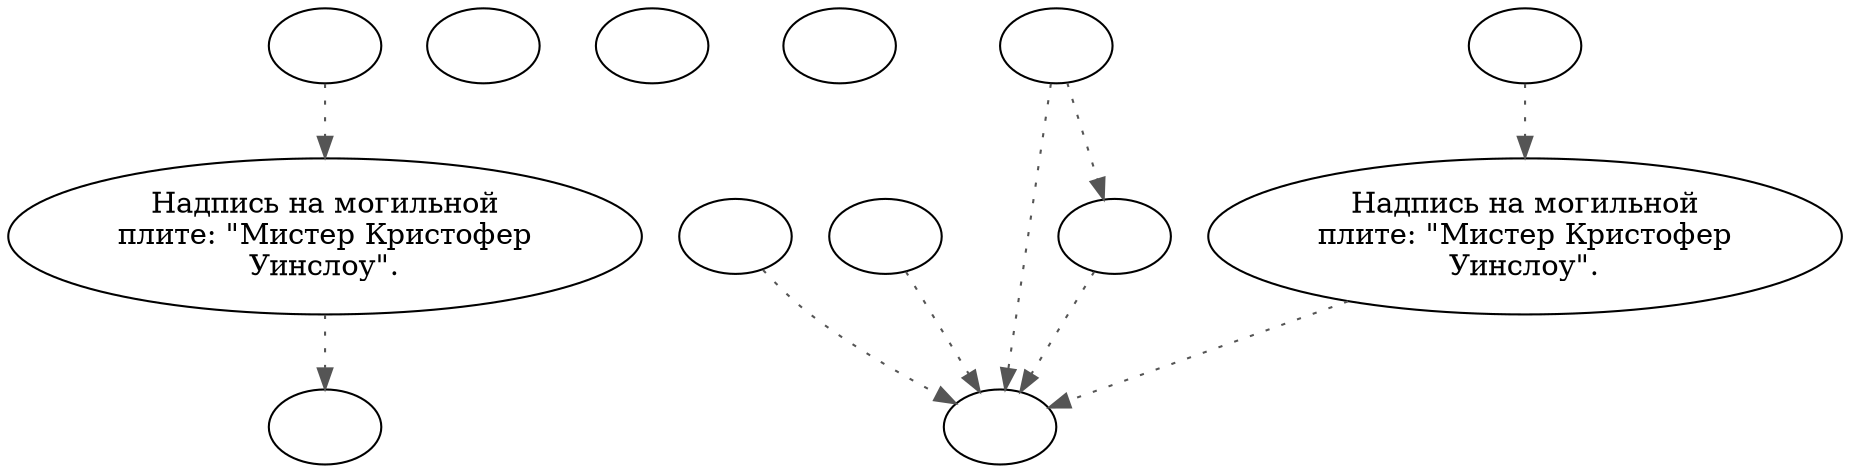 digraph diDadGrv {
  "grave_description_proc" [style=filled       fillcolor="#FFFFFF"       color="#000000"]
  "grave_description_proc" -> "def_description_p_proc" [style=dotted color="#555555"]
  "grave_description_proc" [label="Надпись на могильной\nплите: \"Мистер Кристофер\nУинслоу\"."]
  "description_p_proc" [style=filled       fillcolor="#FFFFFF"       color="#000000"]
  "description_p_proc" -> "grave_description_proc" [style=dotted color="#555555"]
  "description_p_proc" [label=""]
  "start" [style=filled       fillcolor="#FFFFFF"       color="#000000"]
  "start" [label=""]
  "look_at_p_proc" [style=filled       fillcolor="#FFFFFF"       color="#000000"]
  "look_at_p_proc" [label=""]
  "def_description_p_proc" [style=filled       fillcolor="#FFFFFF"       color="#000000"]
  "def_description_p_proc" [label=""]
  "map_enter_p_proc" [style=filled       fillcolor="#FFFFFF"       color="#000000"]
  "map_enter_p_proc" [label=""]
  "use_p_proc" [style=filled       fillcolor="#FFFFFF"       color="#000000"]
  "use_p_proc" -> "Explode_Grave" [style=dotted color="#555555"]
  "use_p_proc" [label=""]
  "pickup_p_proc" [style=filled       fillcolor="#FFFFFF"       color="#000000"]
  "pickup_p_proc" -> "Explode_Grave" [style=dotted color="#555555"]
  "pickup_p_proc" [label=""]
  "use_obj_on_p_proc" [style=filled       fillcolor="#FFFFFF"       color="#000000"]
  "use_obj_on_p_proc" -> "Explode_Grave" [style=dotted color="#555555"]
  "use_obj_on_p_proc" -> "Set_Trap" [style=dotted color="#555555"]
  "use_obj_on_p_proc" [label=""]
  "use_skill_on_p_proc" [style=filled       fillcolor="#FFFFFF"       color="#000000"]
  "use_skill_on_p_proc" -> "Disarm_Traps" [style=dotted color="#555555"]
  "use_skill_on_p_proc" [label=""]
  "Set_Trap" [style=filled       fillcolor="#FFFFFF"       color="#000000"]
  "Set_Trap" -> "Explode_Grave" [style=dotted color="#555555"]
  "Set_Trap" [label=""]
  "Explode_Grave" [style=filled       fillcolor="#FFFFFF"       color="#000000"]
  "Explode_Grave" [label=""]
  "Disarm_Traps" [style=filled       fillcolor="#FFFFFF"       color="#000000"]
  "Disarm_Traps" -> "Explode_Grave" [style=dotted color="#555555"]
  "Disarm_Traps" [label="Надпись на могильной\nплите: \"Мистер Кристофер\nУинслоу\"."]
}